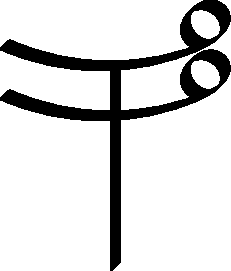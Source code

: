 pen slanty = makepen(slant(1.0)*xscale(0.333)*circle((0,0),2.5));
path small_curl = (0,0)..(100,0)..(110,10)..(100,20)..(90,10)..(100,0);
pair xsect = point(small_curl, 0.5);
draw(small_curl, slanty);
draw(shift(0,25)*small_curl, slanty);
draw((55,xsect.y+25)..(55,xsect.y-75), slanty);
